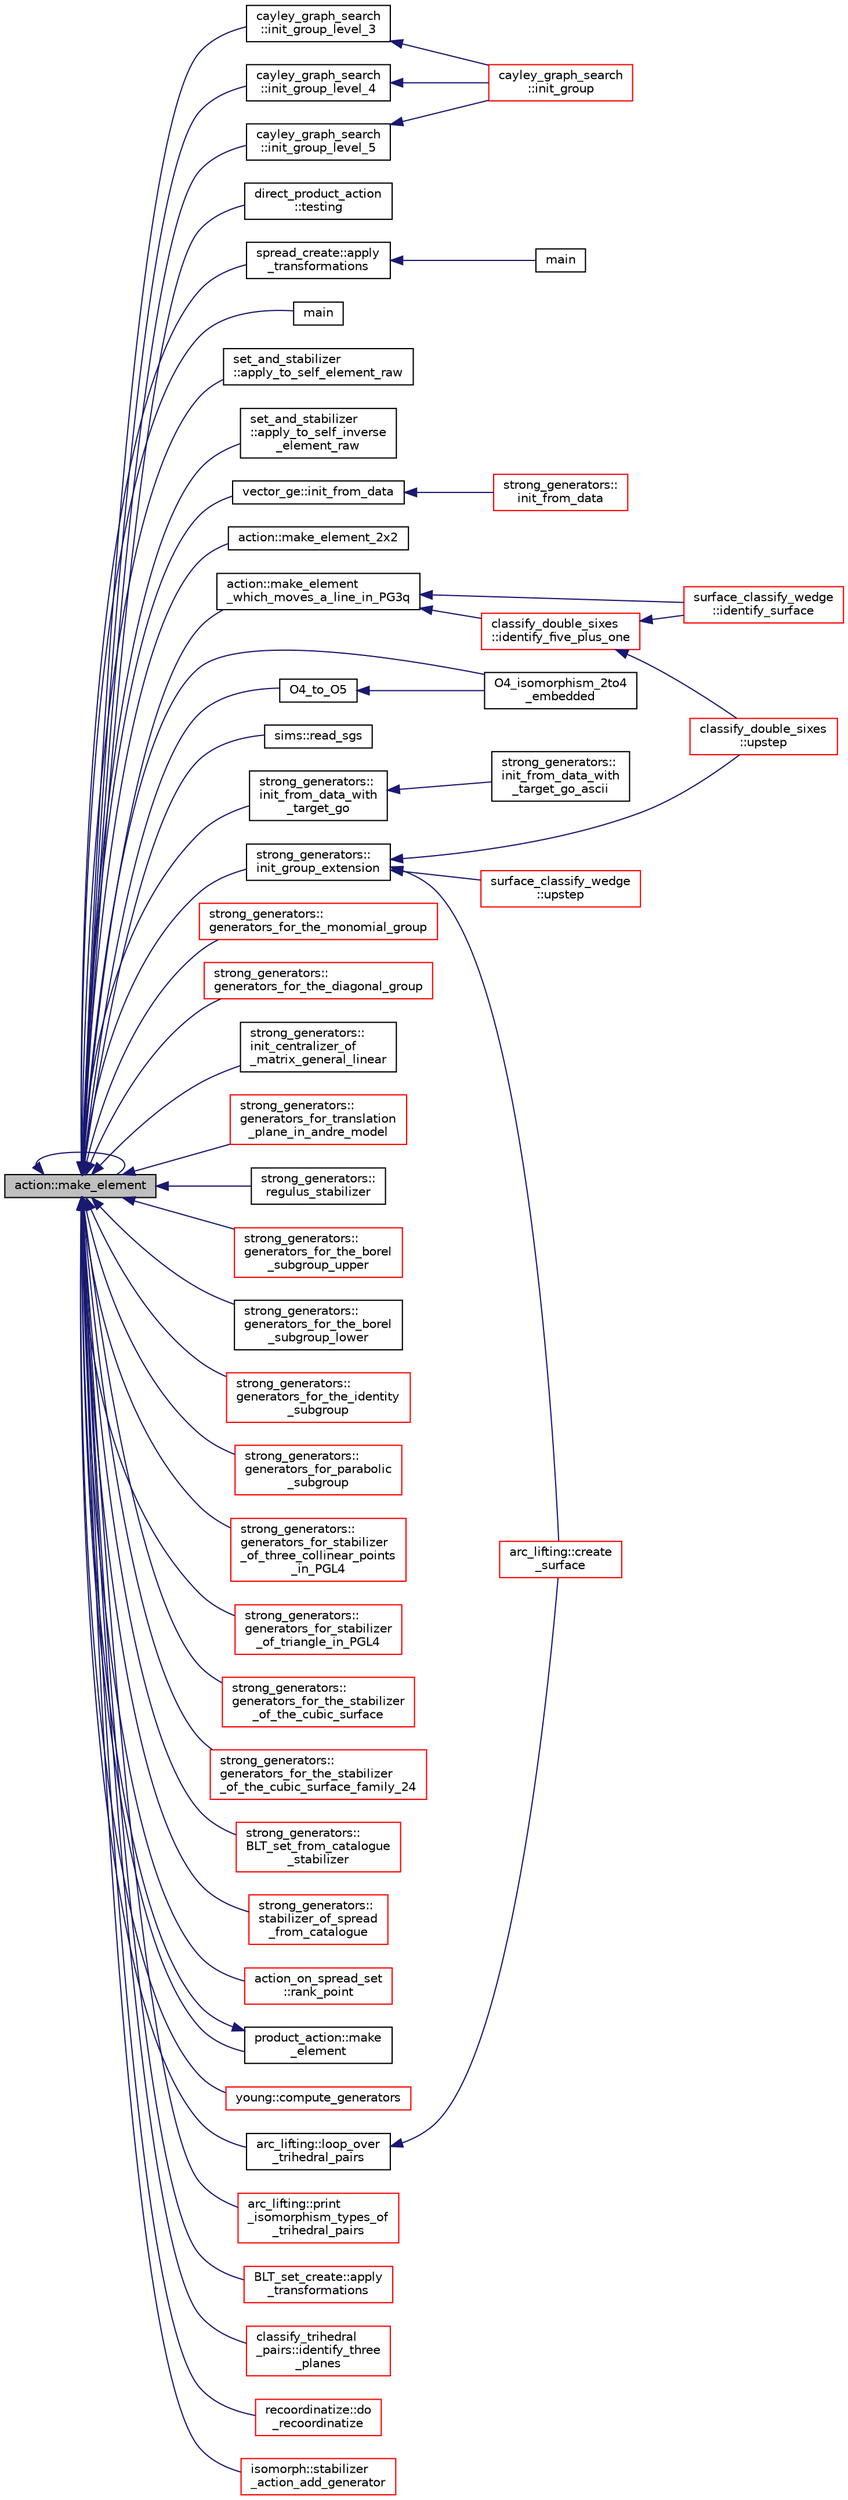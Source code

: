 digraph "action::make_element"
{
  edge [fontname="Helvetica",fontsize="10",labelfontname="Helvetica",labelfontsize="10"];
  node [fontname="Helvetica",fontsize="10",shape=record];
  rankdir="LR";
  Node30382 [label="action::make_element",height=0.2,width=0.4,color="black", fillcolor="grey75", style="filled", fontcolor="black"];
  Node30382 -> Node30383 [dir="back",color="midnightblue",fontsize="10",style="solid",fontname="Helvetica"];
  Node30383 [label="cayley_graph_search\l::init_group_level_3",height=0.2,width=0.4,color="black", fillcolor="white", style="filled",URL="$de/dae/classcayley__graph__search.html#a7c936e674e8ea64597fa37ae5aa71c71"];
  Node30383 -> Node30384 [dir="back",color="midnightblue",fontsize="10",style="solid",fontname="Helvetica"];
  Node30384 [label="cayley_graph_search\l::init_group",height=0.2,width=0.4,color="red", fillcolor="white", style="filled",URL="$de/dae/classcayley__graph__search.html#adbce2e517a8ed979f53e8aeb043cf4ca"];
  Node30382 -> Node30388 [dir="back",color="midnightblue",fontsize="10",style="solid",fontname="Helvetica"];
  Node30388 [label="cayley_graph_search\l::init_group_level_4",height=0.2,width=0.4,color="black", fillcolor="white", style="filled",URL="$de/dae/classcayley__graph__search.html#a6593f90cd91bea8c23fe71acca05655e"];
  Node30388 -> Node30384 [dir="back",color="midnightblue",fontsize="10",style="solid",fontname="Helvetica"];
  Node30382 -> Node30389 [dir="back",color="midnightblue",fontsize="10",style="solid",fontname="Helvetica"];
  Node30389 [label="cayley_graph_search\l::init_group_level_5",height=0.2,width=0.4,color="black", fillcolor="white", style="filled",URL="$de/dae/classcayley__graph__search.html#ab4427f6ab65833dae31a18f44a5d6d7a"];
  Node30389 -> Node30384 [dir="back",color="midnightblue",fontsize="10",style="solid",fontname="Helvetica"];
  Node30382 -> Node30390 [dir="back",color="midnightblue",fontsize="10",style="solid",fontname="Helvetica"];
  Node30390 [label="direct_product_action\l::testing",height=0.2,width=0.4,color="black", fillcolor="white", style="filled",URL="$d3/d78/classdirect__product__action.html#a343dbbfe1b3932d198bfa59b48c7026f"];
  Node30382 -> Node30391 [dir="back",color="midnightblue",fontsize="10",style="solid",fontname="Helvetica"];
  Node30391 [label="spread_create::apply\l_transformations",height=0.2,width=0.4,color="black", fillcolor="white", style="filled",URL="$de/d97/classspread__create.html#af324e4219cba2572fec394ef40e9ee88"];
  Node30391 -> Node30392 [dir="back",color="midnightblue",fontsize="10",style="solid",fontname="Helvetica"];
  Node30392 [label="main",height=0.2,width=0.4,color="black", fillcolor="white", style="filled",URL="$d1/d2f/apps_2spread_2spread__create_8_c.html#a217dbf8b442f20279ea00b898af96f52"];
  Node30382 -> Node30393 [dir="back",color="midnightblue",fontsize="10",style="solid",fontname="Helvetica"];
  Node30393 [label="main",height=0.2,width=0.4,color="black", fillcolor="white", style="filled",URL="$df/df8/surface__classify_8_c.html#a217dbf8b442f20279ea00b898af96f52"];
  Node30382 -> Node30394 [dir="back",color="midnightblue",fontsize="10",style="solid",fontname="Helvetica"];
  Node30394 [label="set_and_stabilizer\l::apply_to_self_element_raw",height=0.2,width=0.4,color="black", fillcolor="white", style="filled",URL="$de/df6/classset__and__stabilizer.html#aa7730cf2de0ea01c59c1fe9e3beeb550"];
  Node30382 -> Node30395 [dir="back",color="midnightblue",fontsize="10",style="solid",fontname="Helvetica"];
  Node30395 [label="set_and_stabilizer\l::apply_to_self_inverse\l_element_raw",height=0.2,width=0.4,color="black", fillcolor="white", style="filled",URL="$de/df6/classset__and__stabilizer.html#aefacb2c9fef9d9ae8224b38185e4eeda"];
  Node30382 -> Node30396 [dir="back",color="midnightblue",fontsize="10",style="solid",fontname="Helvetica"];
  Node30396 [label="vector_ge::init_from_data",height=0.2,width=0.4,color="black", fillcolor="white", style="filled",URL="$d4/d6e/classvector__ge.html#a44b1669e41321b41d93fb5cf957b8bc5"];
  Node30396 -> Node30397 [dir="back",color="midnightblue",fontsize="10",style="solid",fontname="Helvetica"];
  Node30397 [label="strong_generators::\linit_from_data",height=0.2,width=0.4,color="red", fillcolor="white", style="filled",URL="$dc/d09/classstrong__generators.html#a9424d2f1794baf506746d25e9f9fefda"];
  Node30382 -> Node30444 [dir="back",color="midnightblue",fontsize="10",style="solid",fontname="Helvetica"];
  Node30444 [label="action::make_element_2x2",height=0.2,width=0.4,color="black", fillcolor="white", style="filled",URL="$d2/d86/classaction.html#a17fab7163af96b900aae4899bff7332f"];
  Node30382 -> Node30382 [dir="back",color="midnightblue",fontsize="10",style="solid",fontname="Helvetica"];
  Node30382 -> Node30445 [dir="back",color="midnightblue",fontsize="10",style="solid",fontname="Helvetica"];
  Node30445 [label="action::make_element\l_which_moves_a_line_in_PG3q",height=0.2,width=0.4,color="black", fillcolor="white", style="filled",URL="$d2/d86/classaction.html#a926b90c3aafacbf77ffd99d50a8408cb"];
  Node30445 -> Node30446 [dir="back",color="midnightblue",fontsize="10",style="solid",fontname="Helvetica"];
  Node30446 [label="classify_double_sixes\l::identify_five_plus_one",height=0.2,width=0.4,color="red", fillcolor="white", style="filled",URL="$dd/d23/classclassify__double__sixes.html#aa78728c03ff9c37c26413c3d1ebac85a"];
  Node30446 -> Node30447 [dir="back",color="midnightblue",fontsize="10",style="solid",fontname="Helvetica"];
  Node30447 [label="classify_double_sixes\l::upstep",height=0.2,width=0.4,color="red", fillcolor="white", style="filled",URL="$dd/d23/classclassify__double__sixes.html#af69579aea0c34504ccfe37a4f9d992ef"];
  Node30446 -> Node30452 [dir="back",color="midnightblue",fontsize="10",style="solid",fontname="Helvetica"];
  Node30452 [label="surface_classify_wedge\l::identify_surface",height=0.2,width=0.4,color="red", fillcolor="white", style="filled",URL="$d7/d5c/classsurface__classify__wedge.html#a0ee820a0324434792bd5362b4606de80"];
  Node30445 -> Node30452 [dir="back",color="midnightblue",fontsize="10",style="solid",fontname="Helvetica"];
  Node30382 -> Node30454 [dir="back",color="midnightblue",fontsize="10",style="solid",fontname="Helvetica"];
  Node30454 [label="O4_isomorphism_2to4\l_embedded",height=0.2,width=0.4,color="black", fillcolor="white", style="filled",URL="$dc/dd4/group__actions_8h.html#aa6a3808993602713a701a20d3905ebe1"];
  Node30382 -> Node30455 [dir="back",color="midnightblue",fontsize="10",style="solid",fontname="Helvetica"];
  Node30455 [label="O4_to_O5",height=0.2,width=0.4,color="black", fillcolor="white", style="filled",URL="$dc/dd4/group__actions_8h.html#af20467afc2151efb154c3c86ae5e1e5a"];
  Node30455 -> Node30454 [dir="back",color="midnightblue",fontsize="10",style="solid",fontname="Helvetica"];
  Node30382 -> Node30456 [dir="back",color="midnightblue",fontsize="10",style="solid",fontname="Helvetica"];
  Node30456 [label="sims::read_sgs",height=0.2,width=0.4,color="black", fillcolor="white", style="filled",URL="$d9/df3/classsims.html#acc819864b418090e81b8a060cdc384df"];
  Node30382 -> Node30457 [dir="back",color="midnightblue",fontsize="10",style="solid",fontname="Helvetica"];
  Node30457 [label="strong_generators::\linit_from_data_with\l_target_go",height=0.2,width=0.4,color="black", fillcolor="white", style="filled",URL="$dc/d09/classstrong__generators.html#a026182fcca35e7a95aa7583e716585e0"];
  Node30457 -> Node30458 [dir="back",color="midnightblue",fontsize="10",style="solid",fontname="Helvetica"];
  Node30458 [label="strong_generators::\linit_from_data_with\l_target_go_ascii",height=0.2,width=0.4,color="black", fillcolor="white", style="filled",URL="$dc/d09/classstrong__generators.html#aa6b5e7283747279143bd6f45d3ba854e"];
  Node30382 -> Node30459 [dir="back",color="midnightblue",fontsize="10",style="solid",fontname="Helvetica"];
  Node30459 [label="strong_generators::\linit_group_extension",height=0.2,width=0.4,color="black", fillcolor="white", style="filled",URL="$dc/d09/classstrong__generators.html#a5e889497cab5e9c522c8c4610ebb8328"];
  Node30459 -> Node30460 [dir="back",color="midnightblue",fontsize="10",style="solid",fontname="Helvetica"];
  Node30460 [label="arc_lifting::create\l_surface",height=0.2,width=0.4,color="red", fillcolor="white", style="filled",URL="$dc/db7/classarc__lifting.html#a2b1fd46281de9ff3fef00fc122d39b2b"];
  Node30459 -> Node30447 [dir="back",color="midnightblue",fontsize="10",style="solid",fontname="Helvetica"];
  Node30459 -> Node30450 [dir="back",color="midnightblue",fontsize="10",style="solid",fontname="Helvetica"];
  Node30450 [label="surface_classify_wedge\l::upstep",height=0.2,width=0.4,color="red", fillcolor="white", style="filled",URL="$d7/d5c/classsurface__classify__wedge.html#a917a77e18ede81788ba0550d3f55f639"];
  Node30382 -> Node30466 [dir="back",color="midnightblue",fontsize="10",style="solid",fontname="Helvetica"];
  Node30466 [label="strong_generators::\lgenerators_for_the_monomial_group",height=0.2,width=0.4,color="red", fillcolor="white", style="filled",URL="$dc/d09/classstrong__generators.html#a504b7cefda70b646b2064f80784d7f8a"];
  Node30382 -> Node30468 [dir="back",color="midnightblue",fontsize="10",style="solid",fontname="Helvetica"];
  Node30468 [label="strong_generators::\lgenerators_for_the_diagonal_group",height=0.2,width=0.4,color="red", fillcolor="white", style="filled",URL="$dc/d09/classstrong__generators.html#a560ff860f139f7f02f293fa7f5f01aff"];
  Node30382 -> Node30470 [dir="back",color="midnightblue",fontsize="10",style="solid",fontname="Helvetica"];
  Node30470 [label="strong_generators::\linit_centralizer_of\l_matrix_general_linear",height=0.2,width=0.4,color="black", fillcolor="white", style="filled",URL="$dc/d09/classstrong__generators.html#a32d3dac9a96e73497b2e8f822d7e0038"];
  Node30382 -> Node30471 [dir="back",color="midnightblue",fontsize="10",style="solid",fontname="Helvetica"];
  Node30471 [label="strong_generators::\lgenerators_for_translation\l_plane_in_andre_model",height=0.2,width=0.4,color="red", fillcolor="white", style="filled",URL="$dc/d09/classstrong__generators.html#aceefa8f4e00918ef0c4e9899a6d892ac"];
  Node30382 -> Node30425 [dir="back",color="midnightblue",fontsize="10",style="solid",fontname="Helvetica"];
  Node30425 [label="strong_generators::\lregulus_stabilizer",height=0.2,width=0.4,color="black", fillcolor="white", style="filled",URL="$dc/d09/classstrong__generators.html#a32e999d14b4168695f2e775ddf2ed7e7"];
  Node30382 -> Node30472 [dir="back",color="midnightblue",fontsize="10",style="solid",fontname="Helvetica"];
  Node30472 [label="strong_generators::\lgenerators_for_the_borel\l_subgroup_upper",height=0.2,width=0.4,color="red", fillcolor="white", style="filled",URL="$dc/d09/classstrong__generators.html#ad2b78850e421039116d2ba4bb4939729"];
  Node30382 -> Node30474 [dir="back",color="midnightblue",fontsize="10",style="solid",fontname="Helvetica"];
  Node30474 [label="strong_generators::\lgenerators_for_the_borel\l_subgroup_lower",height=0.2,width=0.4,color="black", fillcolor="white", style="filled",URL="$dc/d09/classstrong__generators.html#acdadd5e5c979289f36fdaaf6a96d6243"];
  Node30382 -> Node30475 [dir="back",color="midnightblue",fontsize="10",style="solid",fontname="Helvetica"];
  Node30475 [label="strong_generators::\lgenerators_for_the_identity\l_subgroup",height=0.2,width=0.4,color="red", fillcolor="white", style="filled",URL="$dc/d09/classstrong__generators.html#a6af2f0c5e1700eefbaf90ff38892eecc"];
  Node30382 -> Node30477 [dir="back",color="midnightblue",fontsize="10",style="solid",fontname="Helvetica"];
  Node30477 [label="strong_generators::\lgenerators_for_parabolic\l_subgroup",height=0.2,width=0.4,color="red", fillcolor="white", style="filled",URL="$dc/d09/classstrong__generators.html#a5c5c460bc6bc949e865c7e634720847a"];
  Node30382 -> Node30480 [dir="back",color="midnightblue",fontsize="10",style="solid",fontname="Helvetica"];
  Node30480 [label="strong_generators::\lgenerators_for_stabilizer\l_of_three_collinear_points\l_in_PGL4",height=0.2,width=0.4,color="red", fillcolor="white", style="filled",URL="$dc/d09/classstrong__generators.html#a59efd3b79710ccb1dce194a779ebf26e"];
  Node30382 -> Node30483 [dir="back",color="midnightblue",fontsize="10",style="solid",fontname="Helvetica"];
  Node30483 [label="strong_generators::\lgenerators_for_stabilizer\l_of_triangle_in_PGL4",height=0.2,width=0.4,color="red", fillcolor="white", style="filled",URL="$dc/d09/classstrong__generators.html#ad83abfc0148c2cacdfd34d122e579b0c"];
  Node30382 -> Node30484 [dir="back",color="midnightblue",fontsize="10",style="solid",fontname="Helvetica"];
  Node30484 [label="strong_generators::\lgenerators_for_the_stabilizer\l_of_the_cubic_surface",height=0.2,width=0.4,color="red", fillcolor="white", style="filled",URL="$dc/d09/classstrong__generators.html#a606282c1c7c6d98a03ad1f896d9ae4c0"];
  Node30382 -> Node30485 [dir="back",color="midnightblue",fontsize="10",style="solid",fontname="Helvetica"];
  Node30485 [label="strong_generators::\lgenerators_for_the_stabilizer\l_of_the_cubic_surface_family_24",height=0.2,width=0.4,color="red", fillcolor="white", style="filled",URL="$dc/d09/classstrong__generators.html#a984cb3bd1b49e98dbcaa1bbe90bd3077"];
  Node30382 -> Node30488 [dir="back",color="midnightblue",fontsize="10",style="solid",fontname="Helvetica"];
  Node30488 [label="strong_generators::\lBLT_set_from_catalogue\l_stabilizer",height=0.2,width=0.4,color="red", fillcolor="white", style="filled",URL="$dc/d09/classstrong__generators.html#a5745df767149506be3c591359840014f"];
  Node30382 -> Node30489 [dir="back",color="midnightblue",fontsize="10",style="solid",fontname="Helvetica"];
  Node30489 [label="strong_generators::\lstabilizer_of_spread\l_from_catalogue",height=0.2,width=0.4,color="red", fillcolor="white", style="filled",URL="$dc/d09/classstrong__generators.html#aedcc0f18e04cb4190e78d11f1c4b29dd"];
  Node30382 -> Node30491 [dir="back",color="midnightblue",fontsize="10",style="solid",fontname="Helvetica"];
  Node30491 [label="action_on_spread_set\l::rank_point",height=0.2,width=0.4,color="red", fillcolor="white", style="filled",URL="$d2/d7a/classaction__on__spread__set.html#a1d7082bfaaf523ad746fe94685fe2e43"];
  Node30382 -> Node30676 [dir="back",color="midnightblue",fontsize="10",style="solid",fontname="Helvetica"];
  Node30676 [label="product_action::make\l_element",height=0.2,width=0.4,color="black", fillcolor="white", style="filled",URL="$d8/d74/classproduct__action.html#a1d16f9f3a4be7b3ed6ce0825612a3cd8"];
  Node30676 -> Node30382 [dir="back",color="midnightblue",fontsize="10",style="solid",fontname="Helvetica"];
  Node30382 -> Node30677 [dir="back",color="midnightblue",fontsize="10",style="solid",fontname="Helvetica"];
  Node30677 [label="young::compute_generators",height=0.2,width=0.4,color="red", fillcolor="white", style="filled",URL="$dd/d68/classyoung.html#a26c8929e3f3f49437e3241f5d627ee20"];
  Node30382 -> Node30679 [dir="back",color="midnightblue",fontsize="10",style="solid",fontname="Helvetica"];
  Node30679 [label="arc_lifting::loop_over\l_trihedral_pairs",height=0.2,width=0.4,color="black", fillcolor="white", style="filled",URL="$dc/db7/classarc__lifting.html#a30126f5ed4126d604c191aa4d1f7505a"];
  Node30679 -> Node30460 [dir="back",color="midnightblue",fontsize="10",style="solid",fontname="Helvetica"];
  Node30382 -> Node30680 [dir="back",color="midnightblue",fontsize="10",style="solid",fontname="Helvetica"];
  Node30680 [label="arc_lifting::print\l_isomorphism_types_of\l_trihedral_pairs",height=0.2,width=0.4,color="red", fillcolor="white", style="filled",URL="$dc/db7/classarc__lifting.html#ac2ea90f2acf97c870a7f46f7b125b8b7"];
  Node30382 -> Node30682 [dir="back",color="midnightblue",fontsize="10",style="solid",fontname="Helvetica"];
  Node30682 [label="BLT_set_create::apply\l_transformations",height=0.2,width=0.4,color="red", fillcolor="white", style="filled",URL="$d4/d40/class_b_l_t__set__create.html#ab39c77dca057b334e270fadee6c26c2c"];
  Node30382 -> Node30683 [dir="back",color="midnightblue",fontsize="10",style="solid",fontname="Helvetica"];
  Node30683 [label="classify_trihedral\l_pairs::identify_three\l_planes",height=0.2,width=0.4,color="red", fillcolor="white", style="filled",URL="$d1/d21/classclassify__trihedral__pairs.html#a0c39bec96db456430eb119aa573f6d25"];
  Node30382 -> Node30687 [dir="back",color="midnightblue",fontsize="10",style="solid",fontname="Helvetica"];
  Node30687 [label="recoordinatize::do\l_recoordinatize",height=0.2,width=0.4,color="red", fillcolor="white", style="filled",URL="$d3/d3c/classrecoordinatize.html#ae667d36625d30c780af10da96e26ab04"];
  Node30382 -> Node30691 [dir="back",color="midnightblue",fontsize="10",style="solid",fontname="Helvetica"];
  Node30691 [label="isomorph::stabilizer\l_action_add_generator",height=0.2,width=0.4,color="red", fillcolor="white", style="filled",URL="$d3/d5f/classisomorph.html#ae91af86c9c82cf9c5c7ee24a60e59460"];
}

